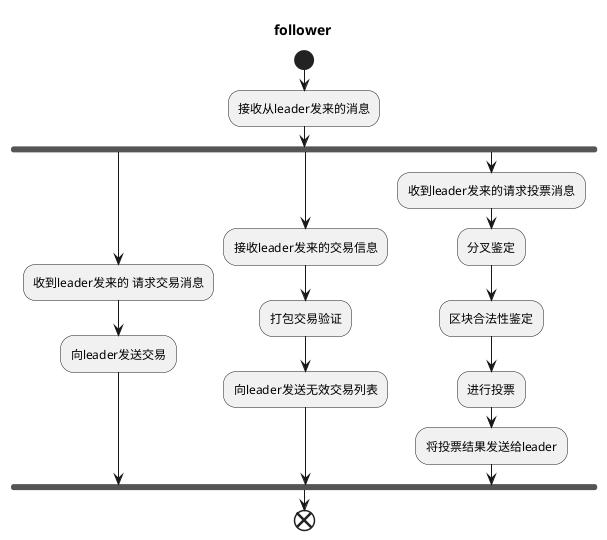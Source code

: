 @startuml
title follower

start
:接收从leader发来的消息;
fork
    :收到leader发来的 请求交易消息;
    :向leader发送交易;
fork again
    :接收leader发来的交易信息;
    :打包交易验证;
    :向leader发送无效交易列表;

fork again
    :收到leader发来的请求投票消息;
    :分叉鉴定;
    :区块合法性鉴定;
    :进行投票;
    :将投票结果发送给leader;
end fork
end
@enduml